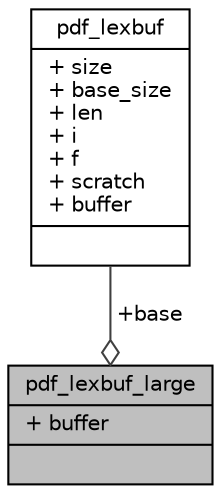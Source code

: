 digraph "pdf_lexbuf_large"
{
 // LATEX_PDF_SIZE
  edge [fontname="Helvetica",fontsize="10",labelfontname="Helvetica",labelfontsize="10"];
  node [fontname="Helvetica",fontsize="10",shape=record];
  Node1 [label="{pdf_lexbuf_large\n|+ buffer\l|}",height=0.2,width=0.4,color="black", fillcolor="grey75", style="filled", fontcolor="black",tooltip=" "];
  Node2 -> Node1 [color="grey25",fontsize="10",style="solid",label=" +base" ,arrowhead="odiamond",fontname="Helvetica"];
  Node2 [label="{pdf_lexbuf\n|+ size\l+ base_size\l+ len\l+ i\l+ f\l+ scratch\l+ buffer\l|}",height=0.2,width=0.4,color="black", fillcolor="white", style="filled",URL="$structpdf__lexbuf.html",tooltip=" "];
}
